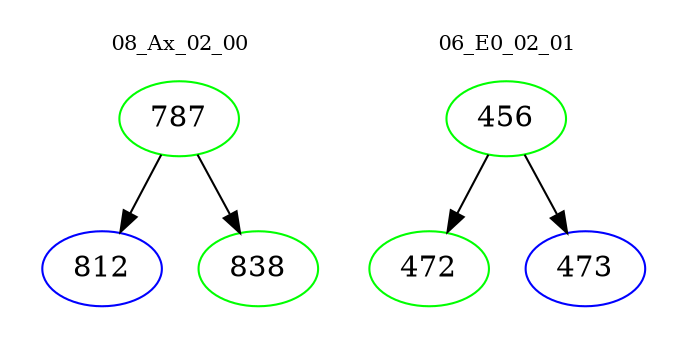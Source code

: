 digraph{
subgraph cluster_0 {
color = white
label = "08_Ax_02_00";
fontsize=10;
T0_787 [label="787", color="green"]
T0_787 -> T0_812 [color="black"]
T0_812 [label="812", color="blue"]
T0_787 -> T0_838 [color="black"]
T0_838 [label="838", color="green"]
}
subgraph cluster_1 {
color = white
label = "06_E0_02_01";
fontsize=10;
T1_456 [label="456", color="green"]
T1_456 -> T1_472 [color="black"]
T1_472 [label="472", color="green"]
T1_456 -> T1_473 [color="black"]
T1_473 [label="473", color="blue"]
}
}
